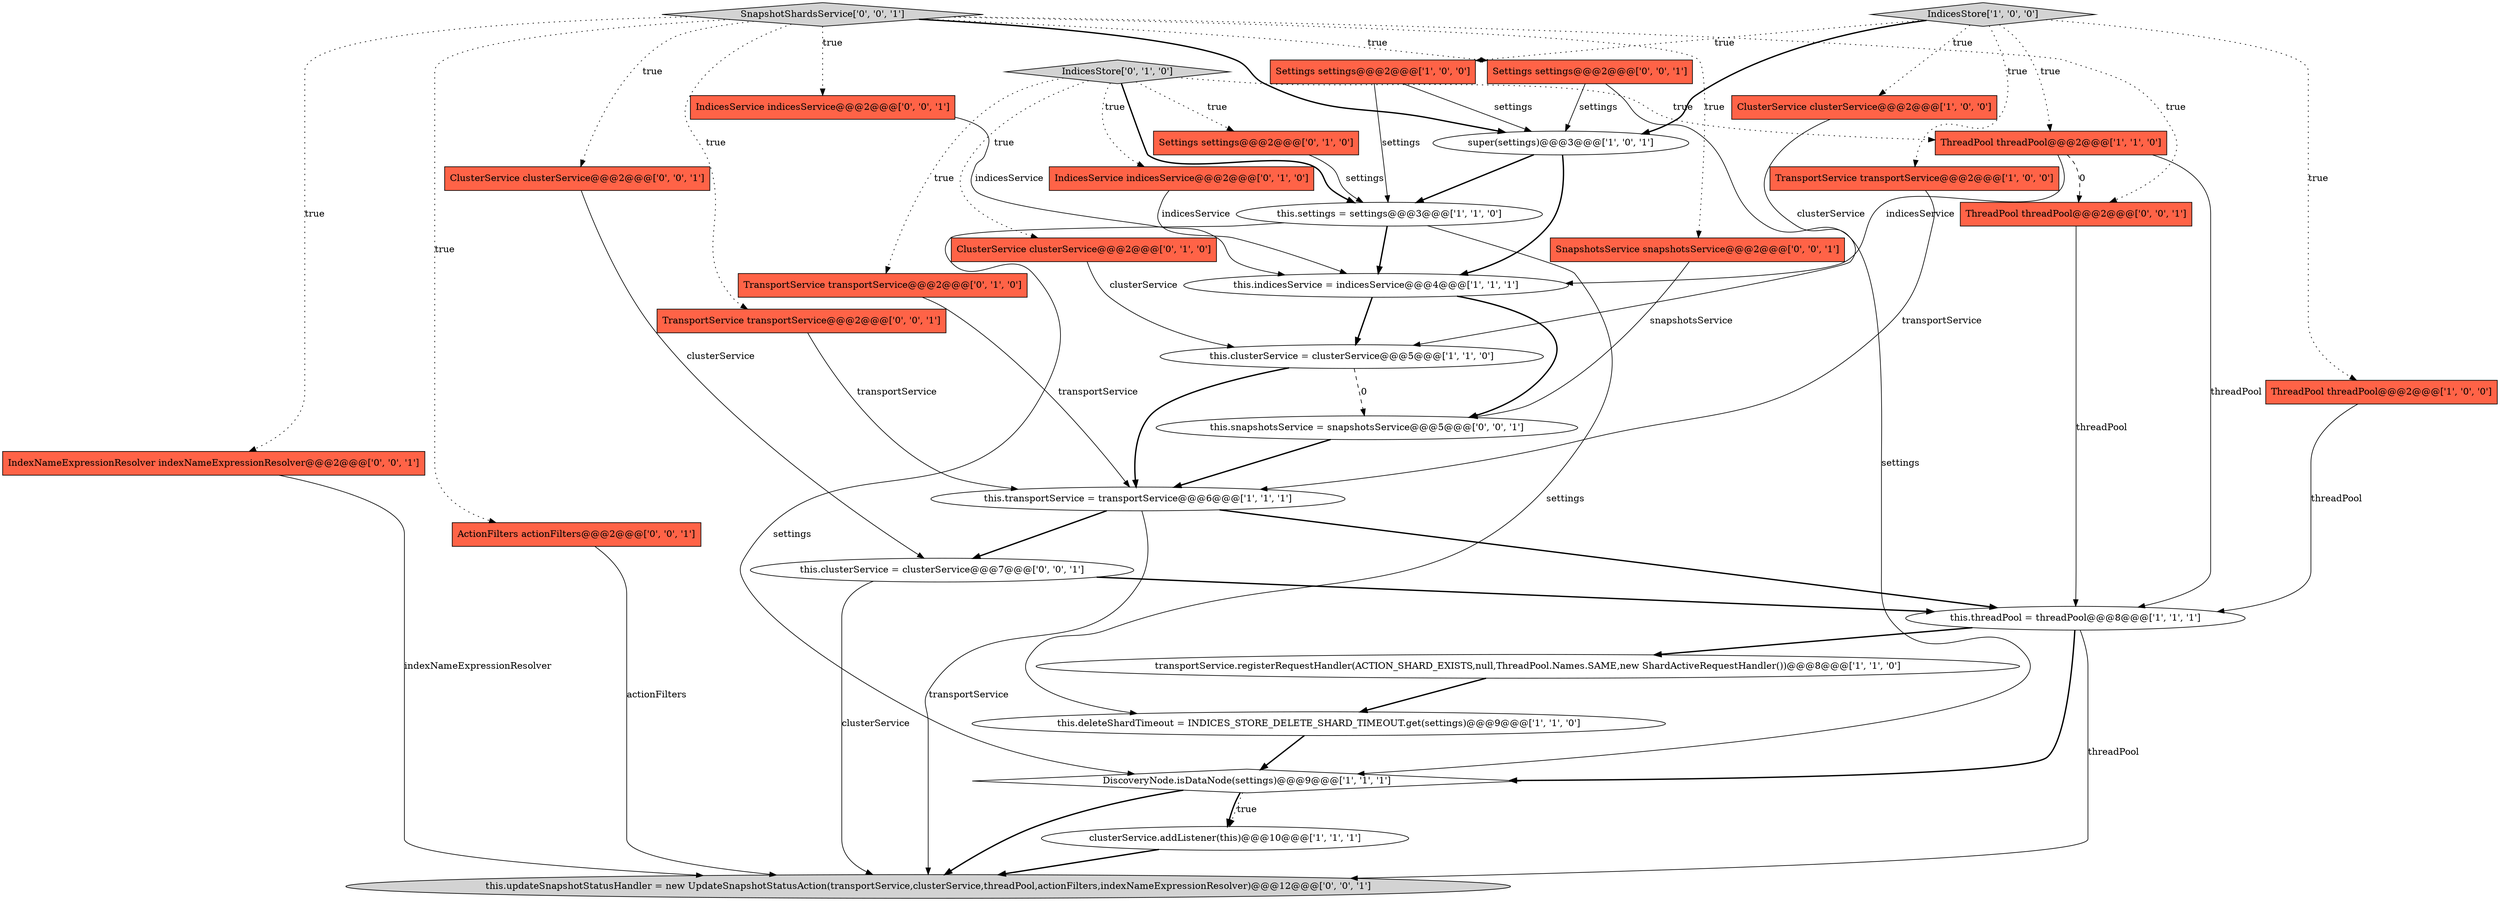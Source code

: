 digraph {
5 [style = filled, label = "ClusterService clusterService@@@2@@@['1', '0', '0']", fillcolor = tomato, shape = box image = "AAA0AAABBB1BBB"];
7 [style = filled, label = "transportService.registerRequestHandler(ACTION_SHARD_EXISTS,null,ThreadPool.Names.SAME,new ShardActiveRequestHandler())@@@8@@@['1', '1', '0']", fillcolor = white, shape = ellipse image = "AAA0AAABBB1BBB"];
15 [style = filled, label = "DiscoveryNode.isDataNode(settings)@@@9@@@['1', '1', '1']", fillcolor = white, shape = diamond image = "AAA0AAABBB1BBB"];
16 [style = filled, label = "IndicesStore['0', '1', '0']", fillcolor = lightgray, shape = diamond image = "AAA0AAABBB2BBB"];
0 [style = filled, label = "ThreadPool threadPool@@@2@@@['1', '0', '0']", fillcolor = tomato, shape = box image = "AAA0AAABBB1BBB"];
14 [style = filled, label = "this.threadPool = threadPool@@@8@@@['1', '1', '1']", fillcolor = white, shape = ellipse image = "AAA0AAABBB1BBB"];
30 [style = filled, label = "ClusterService clusterService@@@2@@@['0', '0', '1']", fillcolor = tomato, shape = box image = "AAA0AAABBB3BBB"];
10 [style = filled, label = "Settings settings@@@2@@@['1', '0', '0']", fillcolor = tomato, shape = box image = "AAA0AAABBB1BBB"];
26 [style = filled, label = "this.snapshotsService = snapshotsService@@@5@@@['0', '0', '1']", fillcolor = white, shape = ellipse image = "AAA0AAABBB3BBB"];
28 [style = filled, label = "SnapshotsService snapshotsService@@@2@@@['0', '0', '1']", fillcolor = tomato, shape = box image = "AAA0AAABBB3BBB"];
31 [style = filled, label = "this.clusterService = clusterService@@@7@@@['0', '0', '1']", fillcolor = white, shape = ellipse image = "AAA0AAABBB3BBB"];
24 [style = filled, label = "TransportService transportService@@@2@@@['0', '0', '1']", fillcolor = tomato, shape = box image = "AAA0AAABBB3BBB"];
23 [style = filled, label = "Settings settings@@@2@@@['0', '0', '1']", fillcolor = tomato, shape = box image = "AAA0AAABBB3BBB"];
12 [style = filled, label = "this.settings = settings@@@3@@@['1', '1', '0']", fillcolor = white, shape = ellipse image = "AAA0AAABBB1BBB"];
13 [style = filled, label = "this.indicesService = indicesService@@@4@@@['1', '1', '1']", fillcolor = white, shape = ellipse image = "AAA0AAABBB1BBB"];
20 [style = filled, label = "ClusterService clusterService@@@2@@@['0', '1', '0']", fillcolor = tomato, shape = box image = "AAA0AAABBB2BBB"];
1 [style = filled, label = "super(settings)@@@3@@@['1', '0', '1']", fillcolor = white, shape = ellipse image = "AAA0AAABBB1BBB"];
4 [style = filled, label = "TransportService transportService@@@2@@@['1', '0', '0']", fillcolor = tomato, shape = box image = "AAA0AAABBB1BBB"];
27 [style = filled, label = "SnapshotShardsService['0', '0', '1']", fillcolor = lightgray, shape = diamond image = "AAA0AAABBB3BBB"];
21 [style = filled, label = "IndicesService indicesService@@@2@@@['0', '0', '1']", fillcolor = tomato, shape = box image = "AAA0AAABBB3BBB"];
9 [style = filled, label = "this.transportService = transportService@@@6@@@['1', '1', '1']", fillcolor = white, shape = ellipse image = "AAA0AAABBB1BBB"];
8 [style = filled, label = "this.clusterService = clusterService@@@5@@@['1', '1', '0']", fillcolor = white, shape = ellipse image = "AAA0AAABBB1BBB"];
2 [style = filled, label = "clusterService.addListener(this)@@@10@@@['1', '1', '1']", fillcolor = white, shape = ellipse image = "AAA0AAABBB1BBB"];
25 [style = filled, label = "IndexNameExpressionResolver indexNameExpressionResolver@@@2@@@['0', '0', '1']", fillcolor = tomato, shape = box image = "AAA0AAABBB3BBB"];
3 [style = filled, label = "IndicesStore['1', '0', '0']", fillcolor = lightgray, shape = diamond image = "AAA0AAABBB1BBB"];
22 [style = filled, label = "this.updateSnapshotStatusHandler = new UpdateSnapshotStatusAction(transportService,clusterService,threadPool,actionFilters,indexNameExpressionResolver)@@@12@@@['0', '0', '1']", fillcolor = lightgray, shape = ellipse image = "AAA0AAABBB3BBB"];
18 [style = filled, label = "TransportService transportService@@@2@@@['0', '1', '0']", fillcolor = tomato, shape = box image = "AAA0AAABBB2BBB"];
29 [style = filled, label = "ActionFilters actionFilters@@@2@@@['0', '0', '1']", fillcolor = tomato, shape = box image = "AAA0AAABBB3BBB"];
19 [style = filled, label = "Settings settings@@@2@@@['0', '1', '0']", fillcolor = tomato, shape = box image = "AAA0AAABBB2BBB"];
6 [style = filled, label = "this.deleteShardTimeout = INDICES_STORE_DELETE_SHARD_TIMEOUT.get(settings)@@@9@@@['1', '1', '0']", fillcolor = white, shape = ellipse image = "AAA0AAABBB1BBB"];
17 [style = filled, label = "IndicesService indicesService@@@2@@@['0', '1', '0']", fillcolor = tomato, shape = box image = "AAA0AAABBB2BBB"];
11 [style = filled, label = "ThreadPool threadPool@@@2@@@['1', '1', '0']", fillcolor = tomato, shape = box image = "AAA0AAABBB1BBB"];
32 [style = filled, label = "ThreadPool threadPool@@@2@@@['0', '0', '1']", fillcolor = tomato, shape = box image = "AAA0AAABBB3BBB"];
31->14 [style = bold, label=""];
3->11 [style = dotted, label="true"];
23->15 [style = solid, label="settings"];
16->19 [style = dotted, label="true"];
11->32 [style = dashed, label="0"];
14->22 [style = solid, label="threadPool"];
21->13 [style = solid, label="indicesService"];
15->2 [style = bold, label=""];
27->1 [style = bold, label=""];
27->32 [style = dotted, label="true"];
29->22 [style = solid, label="actionFilters"];
27->25 [style = dotted, label="true"];
3->1 [style = bold, label=""];
10->12 [style = solid, label="settings"];
19->12 [style = solid, label="settings"];
9->31 [style = bold, label=""];
15->2 [style = dotted, label="true"];
12->6 [style = solid, label="settings"];
4->9 [style = solid, label="transportService"];
3->10 [style = dotted, label="true"];
16->17 [style = dotted, label="true"];
32->14 [style = solid, label="threadPool"];
3->4 [style = dotted, label="true"];
27->23 [style = dotted, label="true"];
26->9 [style = bold, label=""];
12->15 [style = solid, label="settings"];
28->26 [style = solid, label="snapshotsService"];
31->22 [style = solid, label="clusterService"];
16->20 [style = dotted, label="true"];
27->24 [style = dotted, label="true"];
20->8 [style = solid, label="clusterService"];
27->21 [style = dotted, label="true"];
30->31 [style = solid, label="clusterService"];
17->13 [style = solid, label="indicesService"];
1->13 [style = bold, label=""];
25->22 [style = solid, label="indexNameExpressionResolver"];
6->15 [style = bold, label=""];
15->22 [style = bold, label=""];
14->7 [style = bold, label=""];
12->13 [style = bold, label=""];
27->28 [style = dotted, label="true"];
27->30 [style = dotted, label="true"];
24->9 [style = solid, label="transportService"];
3->5 [style = dotted, label="true"];
23->1 [style = solid, label="settings"];
27->29 [style = dotted, label="true"];
13->26 [style = bold, label=""];
7->6 [style = bold, label=""];
5->8 [style = solid, label="clusterService"];
8->9 [style = bold, label=""];
1->12 [style = bold, label=""];
9->14 [style = bold, label=""];
3->0 [style = dotted, label="true"];
9->22 [style = solid, label="transportService"];
14->15 [style = bold, label=""];
0->14 [style = solid, label="threadPool"];
13->8 [style = bold, label=""];
2->22 [style = bold, label=""];
16->11 [style = dotted, label="true"];
10->1 [style = solid, label="settings"];
16->12 [style = bold, label=""];
11->13 [style = solid, label="indicesService"];
18->9 [style = solid, label="transportService"];
11->14 [style = solid, label="threadPool"];
8->26 [style = dashed, label="0"];
16->18 [style = dotted, label="true"];
}
